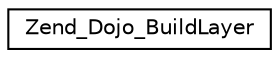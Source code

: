 digraph G
{
  edge [fontname="Helvetica",fontsize="10",labelfontname="Helvetica",labelfontsize="10"];
  node [fontname="Helvetica",fontsize="10",shape=record];
  rankdir="LR";
  Node1 [label="Zend_Dojo_BuildLayer",height=0.2,width=0.4,color="black", fillcolor="white", style="filled",URL="$class_zend___dojo___build_layer.html"];
}
